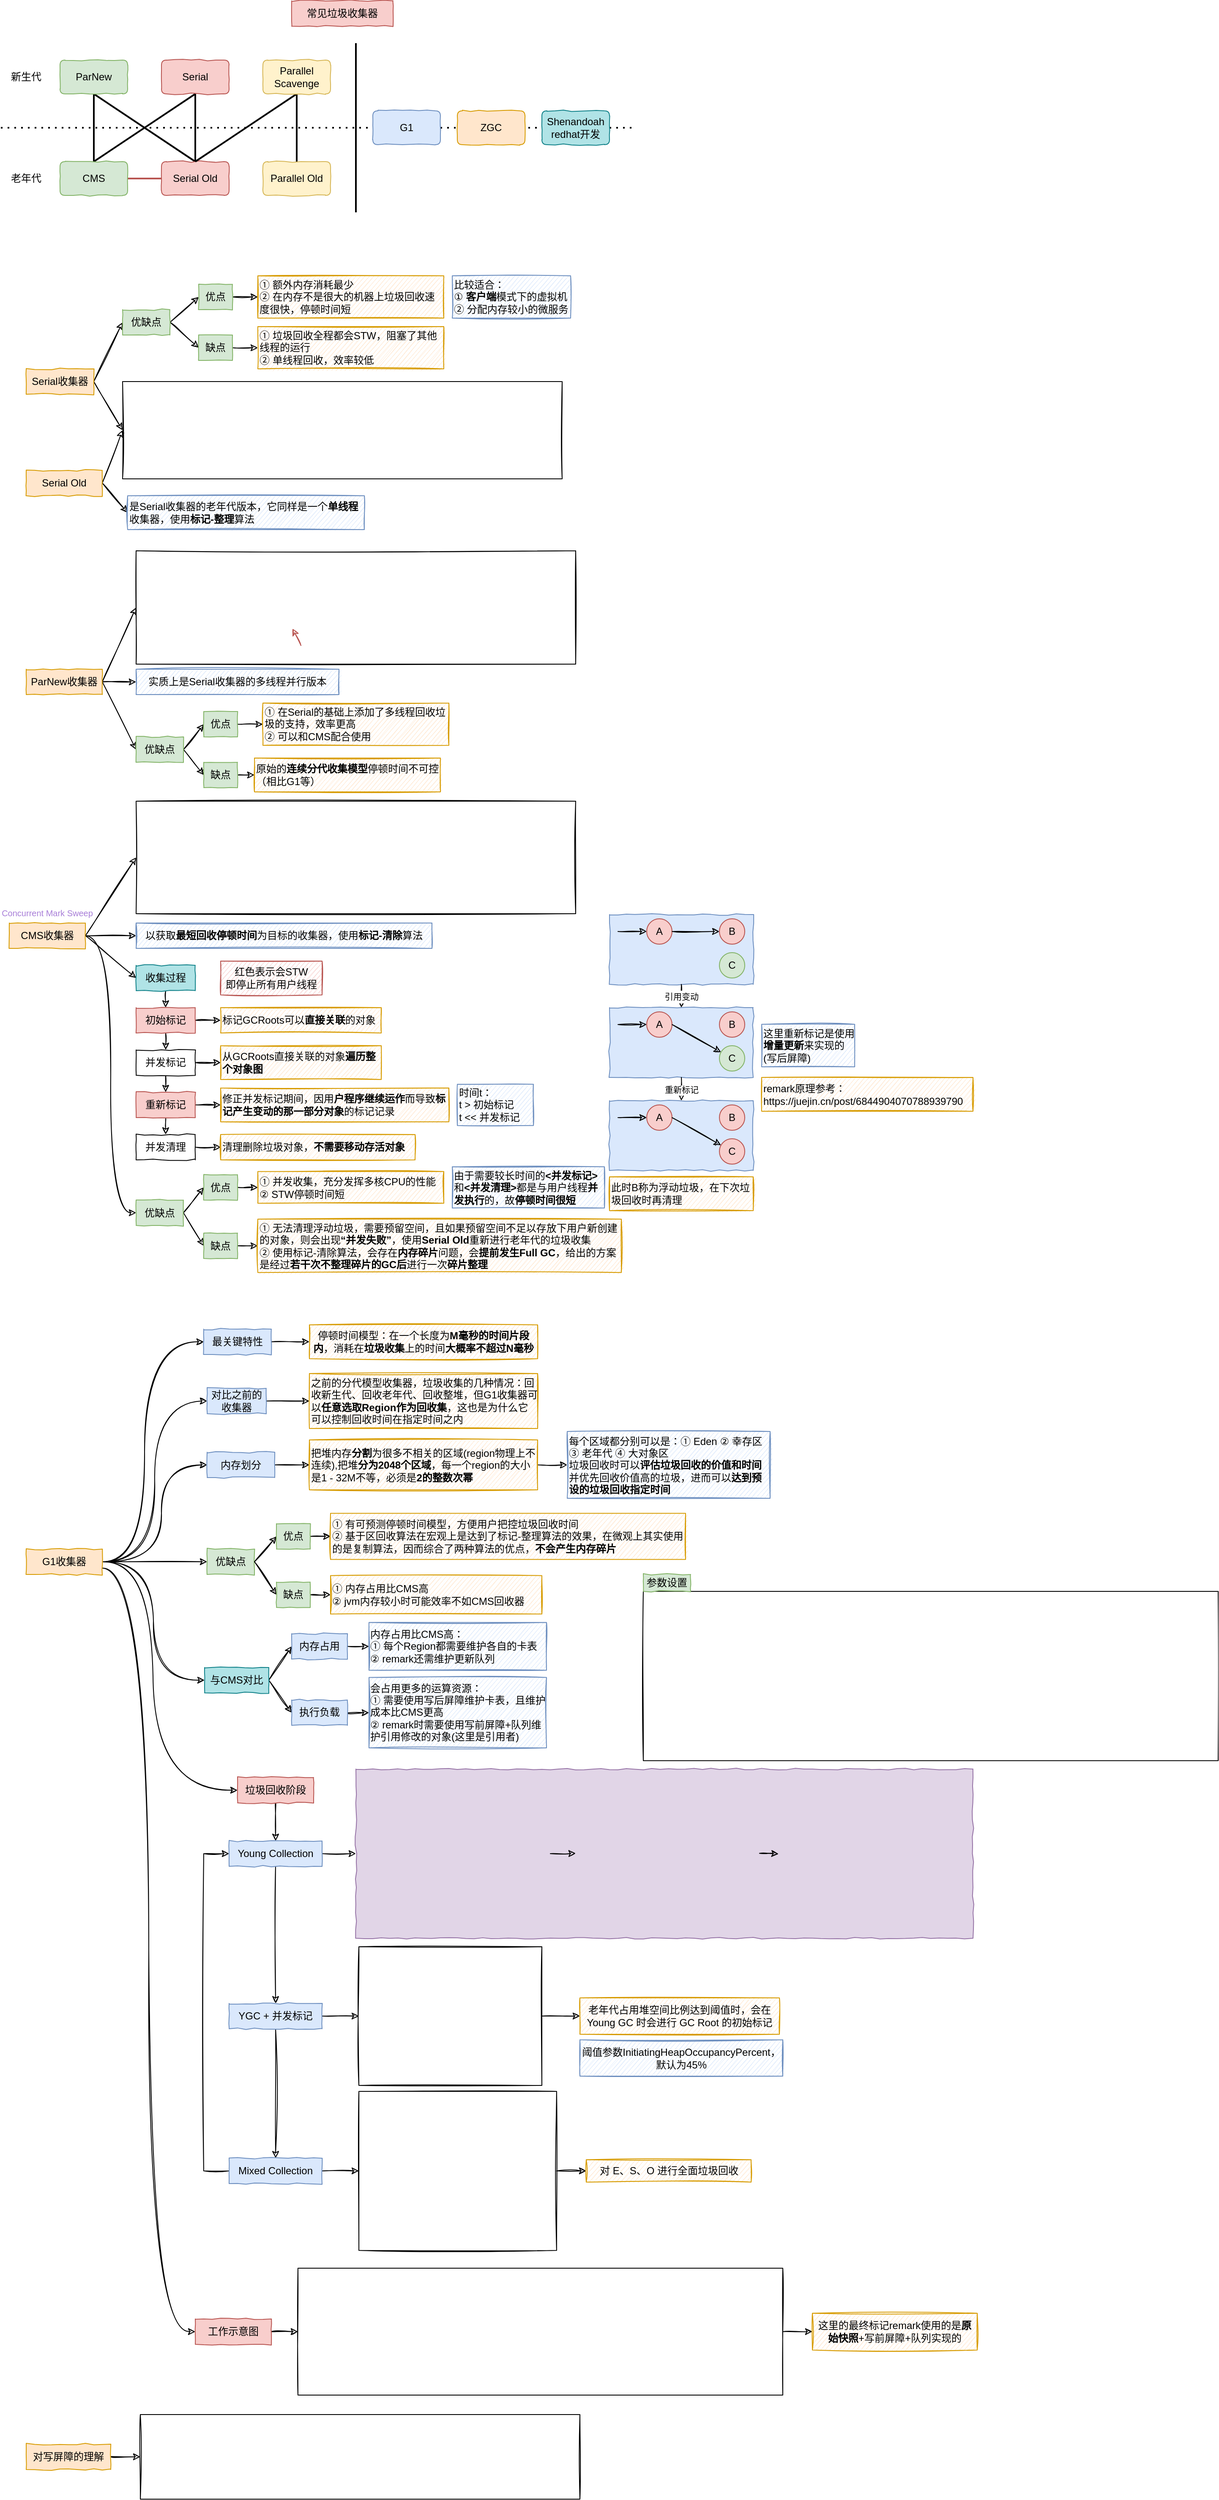 <mxfile>
    <diagram id="McBZzk7heGoyB_7vGU7Y" name="第 1 页">
        <mxGraphModel dx="1366" dy="788" grid="1" gridSize="10" guides="1" tooltips="1" connect="1" arrows="1" fold="1" page="1" pageScale="1" pageWidth="827" pageHeight="1169" math="0" shadow="0">
            <root>
                <mxCell id="0"/>
                <mxCell id="1" parent="0"/>
                <mxCell id="4" style="edgeStyle=none;html=1;exitX=1;exitY=0.5;exitDx=0;exitDy=0;entryX=0;entryY=0.5;entryDx=0;entryDy=0;sketch=1;" parent="1" source="2" target="3" edge="1">
                    <mxGeometry relative="1" as="geometry"/>
                </mxCell>
                <mxCell id="32" style="edgeStyle=none;sketch=1;html=1;exitX=1;exitY=0.5;exitDx=0;exitDy=0;entryX=0;entryY=0.5;entryDx=0;entryDy=0;endArrow=classic;endFill=1;strokeColor=#000000;strokeWidth=1;" parent="1" source="2" target="31" edge="1">
                    <mxGeometry relative="1" as="geometry"/>
                </mxCell>
                <mxCell id="2" value="Serial收集器" style="rounded=0;whiteSpace=wrap;html=1;fillColor=#ffe6cc;strokeColor=#d79b00;comic=1;" parent="1" vertex="1">
                    <mxGeometry x="40" y="455" width="80" height="30" as="geometry"/>
                </mxCell>
                <mxCell id="3" value="" style="shape=image;imageAspect=0;aspect=fixed;verticalLabelPosition=bottom;verticalAlign=top;comic=1;image=https://codereaper-image-bed.oss-cn-shenzhen.aliyuncs.com/img/image-20220828132709616.png;imageBorder=default;sketch=1;" parent="1" vertex="1">
                    <mxGeometry x="154" y="470" width="520" height="115" as="geometry"/>
                </mxCell>
                <mxCell id="6" value="" style="endArrow=none;dashed=1;html=1;dashPattern=1 3;strokeWidth=2;sketch=0;" parent="1" edge="1">
                    <mxGeometry width="50" height="50" relative="1" as="geometry">
                        <mxPoint x="10" y="170" as="sourcePoint"/>
                        <mxPoint x="760" y="170" as="targetPoint"/>
                    </mxGeometry>
                </mxCell>
                <mxCell id="21" style="edgeStyle=none;sketch=0;html=1;exitX=0.5;exitY=1;exitDx=0;exitDy=0;entryX=0.5;entryY=0;entryDx=0;entryDy=0;strokeWidth=2;endArrow=none;endFill=0;fillColor=#d5e8d4;strokeColor=#000000;" parent="1" source="8" target="9" edge="1">
                    <mxGeometry relative="1" as="geometry"/>
                </mxCell>
                <mxCell id="23" style="edgeStyle=none;sketch=0;html=1;exitX=0.5;exitY=1;exitDx=0;exitDy=0;entryX=0.5;entryY=0;entryDx=0;entryDy=0;endArrow=none;endFill=0;strokeWidth=2;" parent="1" source="8" target="10" edge="1">
                    <mxGeometry relative="1" as="geometry"/>
                </mxCell>
                <mxCell id="8" value="ParNew" style="rounded=1;whiteSpace=wrap;html=1;comic=1;sketch=0;fillColor=#d5e8d4;strokeColor=#82b366;" parent="1" vertex="1">
                    <mxGeometry x="80" y="90" width="80" height="40" as="geometry"/>
                </mxCell>
                <mxCell id="22" style="edgeStyle=none;sketch=0;html=1;exitX=0.5;exitY=0;exitDx=0;exitDy=0;entryX=0.5;entryY=1;entryDx=0;entryDy=0;endArrow=none;endFill=0;strokeWidth=2;" parent="1" source="9" target="11" edge="1">
                    <mxGeometry relative="1" as="geometry"/>
                </mxCell>
                <mxCell id="27" style="edgeStyle=none;sketch=0;html=1;exitX=1;exitY=0.5;exitDx=0;exitDy=0;entryX=0;entryY=0.5;entryDx=0;entryDy=0;endArrow=none;endFill=0;strokeWidth=2;fillColor=#f8cecc;strokeColor=#b85450;" parent="1" source="9" target="10" edge="1">
                    <mxGeometry relative="1" as="geometry"/>
                </mxCell>
                <mxCell id="9" value="CMS" style="rounded=1;whiteSpace=wrap;html=1;comic=1;sketch=0;fillColor=#d5e8d4;strokeColor=#82b366;" parent="1" vertex="1">
                    <mxGeometry x="80" y="210" width="80" height="40" as="geometry"/>
                </mxCell>
                <mxCell id="10" value="Serial Old" style="rounded=1;whiteSpace=wrap;html=1;comic=1;sketch=0;fillColor=#f8cecc;strokeColor=#b85450;" parent="1" vertex="1">
                    <mxGeometry x="200" y="210" width="80" height="40" as="geometry"/>
                </mxCell>
                <mxCell id="24" style="edgeStyle=none;sketch=0;html=1;exitX=0.5;exitY=1;exitDx=0;exitDy=0;endArrow=none;endFill=0;strokeWidth=2;entryX=0.5;entryY=0;entryDx=0;entryDy=0;" parent="1" source="11" target="10" edge="1">
                    <mxGeometry relative="1" as="geometry">
                        <mxPoint x="260" y="200" as="targetPoint"/>
                    </mxGeometry>
                </mxCell>
                <mxCell id="11" value="Serial" style="rounded=1;whiteSpace=wrap;html=1;comic=1;sketch=0;fillColor=#f8cecc;strokeColor=#b85450;" parent="1" vertex="1">
                    <mxGeometry x="200" y="90" width="80" height="40" as="geometry"/>
                </mxCell>
                <mxCell id="25" style="edgeStyle=none;sketch=0;html=1;exitX=0.5;exitY=1;exitDx=0;exitDy=0;entryX=0.5;entryY=0;entryDx=0;entryDy=0;endArrow=none;endFill=0;strokeWidth=2;" parent="1" source="12" target="10" edge="1">
                    <mxGeometry relative="1" as="geometry"/>
                </mxCell>
                <mxCell id="26" style="edgeStyle=none;sketch=0;html=1;exitX=0.5;exitY=1;exitDx=0;exitDy=0;entryX=0.5;entryY=0;entryDx=0;entryDy=0;endArrow=none;endFill=0;strokeWidth=2;" parent="1" source="12" target="13" edge="1">
                    <mxGeometry relative="1" as="geometry"/>
                </mxCell>
                <mxCell id="12" value="Parallel Scavenge" style="rounded=1;whiteSpace=wrap;html=1;comic=1;sketch=0;fillColor=#fff2cc;strokeColor=#d6b656;" parent="1" vertex="1">
                    <mxGeometry x="320" y="90" width="80" height="40" as="geometry"/>
                </mxCell>
                <mxCell id="13" value="Parallel Old" style="rounded=1;whiteSpace=wrap;html=1;comic=1;sketch=0;fillColor=#fff2cc;strokeColor=#d6b656;" parent="1" vertex="1">
                    <mxGeometry x="320" y="210" width="80" height="40" as="geometry"/>
                </mxCell>
                <mxCell id="14" value="" style="endArrow=none;html=1;sketch=0;strokeWidth=2;" parent="1" edge="1">
                    <mxGeometry width="50" height="50" relative="1" as="geometry">
                        <mxPoint x="430" y="270" as="sourcePoint"/>
                        <mxPoint x="430" y="70" as="targetPoint"/>
                    </mxGeometry>
                </mxCell>
                <mxCell id="15" value="G1" style="rounded=1;whiteSpace=wrap;html=1;comic=1;sketch=0;fillColor=#dae8fc;strokeColor=#6c8ebf;" parent="1" vertex="1">
                    <mxGeometry x="450" y="150" width="80" height="40" as="geometry"/>
                </mxCell>
                <mxCell id="17" value="ZGC" style="rounded=1;whiteSpace=wrap;html=1;comic=1;sketch=0;fillColor=#ffe6cc;strokeColor=#d79b00;" parent="1" vertex="1">
                    <mxGeometry x="550" y="150" width="80" height="40" as="geometry"/>
                </mxCell>
                <mxCell id="18" value="Shenandoah&lt;br&gt;redhat开发" style="rounded=1;whiteSpace=wrap;html=1;comic=1;sketch=0;fillColor=#b0e3e6;strokeColor=#0e8088;" parent="1" vertex="1">
                    <mxGeometry x="650" y="150" width="80" height="40" as="geometry"/>
                </mxCell>
                <mxCell id="28" value="新生代" style="text;html=1;strokeColor=none;fillColor=none;align=center;verticalAlign=middle;whiteSpace=wrap;rounded=0;comic=1;sketch=0;" parent="1" vertex="1">
                    <mxGeometry x="10" y="95" width="60" height="30" as="geometry"/>
                </mxCell>
                <mxCell id="29" value="老年代" style="text;html=1;strokeColor=none;fillColor=none;align=center;verticalAlign=middle;whiteSpace=wrap;rounded=0;comic=1;sketch=0;" parent="1" vertex="1">
                    <mxGeometry x="10" y="215" width="60" height="30" as="geometry"/>
                </mxCell>
                <mxCell id="30" value="常见垃圾收集器" style="rounded=0;whiteSpace=wrap;html=1;comic=1;sketch=0;strokeColor=#b85450;fillColor=#f8cecc;" parent="1" vertex="1">
                    <mxGeometry x="354" y="20" width="120" height="30" as="geometry"/>
                </mxCell>
                <mxCell id="34" style="edgeStyle=none;sketch=1;html=1;exitX=1;exitY=0.5;exitDx=0;exitDy=0;entryX=0;entryY=0.5;entryDx=0;entryDy=0;endArrow=classic;endFill=1;strokeColor=#000000;strokeWidth=1;" parent="1" source="31" target="33" edge="1">
                    <mxGeometry relative="1" as="geometry"/>
                </mxCell>
                <mxCell id="38" style="edgeStyle=none;sketch=1;html=1;exitX=1;exitY=0.5;exitDx=0;exitDy=0;entryX=0;entryY=0.5;entryDx=0;entryDy=0;endArrow=classic;endFill=1;strokeColor=#000000;strokeWidth=1;" parent="1" source="31" target="37" edge="1">
                    <mxGeometry relative="1" as="geometry"/>
                </mxCell>
                <mxCell id="31" value="优缺点" style="rounded=0;whiteSpace=wrap;html=1;fillColor=#d5e8d4;strokeColor=#82b366;comic=1;" parent="1" vertex="1">
                    <mxGeometry x="154" y="385" width="56" height="30" as="geometry"/>
                </mxCell>
                <mxCell id="36" style="edgeStyle=none;sketch=1;html=1;exitX=1;exitY=0.5;exitDx=0;exitDy=0;entryX=0;entryY=0.5;entryDx=0;entryDy=0;endArrow=classic;endFill=1;strokeColor=#000000;strokeWidth=1;" parent="1" source="33" target="35" edge="1">
                    <mxGeometry relative="1" as="geometry"/>
                </mxCell>
                <mxCell id="33" value="优点" style="rounded=0;whiteSpace=wrap;html=1;fillColor=#d5e8d4;strokeColor=#82b366;comic=1;" parent="1" vertex="1">
                    <mxGeometry x="244" y="355" width="40" height="30" as="geometry"/>
                </mxCell>
                <mxCell id="35" value="① 额外内存消耗最少&lt;br&gt;② 在内存不是很大的机器上垃圾回收速度很快，停顿时间短" style="rounded=0;whiteSpace=wrap;html=1;fillColor=#ffe6cc;strokeColor=#d79b00;comic=1;sketch=1;align=left;" parent="1" vertex="1">
                    <mxGeometry x="314" y="345" width="220" height="50" as="geometry"/>
                </mxCell>
                <mxCell id="41" style="edgeStyle=none;sketch=1;html=1;exitX=1;exitY=0.5;exitDx=0;exitDy=0;entryX=0;entryY=0.5;entryDx=0;entryDy=0;endArrow=classic;endFill=1;strokeColor=#000000;strokeWidth=1;" parent="1" source="37" target="40" edge="1">
                    <mxGeometry relative="1" as="geometry"/>
                </mxCell>
                <mxCell id="37" value="缺点" style="rounded=0;whiteSpace=wrap;html=1;fillColor=#d5e8d4;strokeColor=#82b366;comic=1;" parent="1" vertex="1">
                    <mxGeometry x="244" y="415" width="40" height="30" as="geometry"/>
                </mxCell>
                <mxCell id="39" value="比较适合：&lt;br&gt;① &lt;b&gt;客户端&lt;/b&gt;模式下的虚拟机&lt;br&gt;② 分配内存较小的微服务" style="rounded=0;whiteSpace=wrap;html=1;fillColor=#dae8fc;strokeColor=#6c8ebf;comic=1;sketch=1;align=left;" parent="1" vertex="1">
                    <mxGeometry x="544" y="345" width="140" height="50" as="geometry"/>
                </mxCell>
                <mxCell id="40" value="① 垃圾回收全程都会STW，阻塞了其他线程的运行&lt;br&gt;② 单线程回收，效率较低" style="rounded=0;whiteSpace=wrap;html=1;fillColor=#ffe6cc;strokeColor=#d79b00;comic=1;sketch=1;align=left;" parent="1" vertex="1">
                    <mxGeometry x="314" y="405" width="220" height="50" as="geometry"/>
                </mxCell>
                <mxCell id="44" style="edgeStyle=none;sketch=1;html=1;exitX=1;exitY=0.5;exitDx=0;exitDy=0;entryX=0;entryY=0.5;entryDx=0;entryDy=0;endArrow=classic;endFill=1;strokeColor=#000000;strokeWidth=1;" parent="1" source="42" target="43" edge="1">
                    <mxGeometry relative="1" as="geometry"/>
                </mxCell>
                <mxCell id="47" style="edgeStyle=none;sketch=1;html=1;exitX=1;exitY=0.5;exitDx=0;exitDy=0;entryX=0;entryY=0.5;entryDx=0;entryDy=0;endArrow=classic;endFill=1;strokeColor=#000000;strokeWidth=1;" parent="1" source="42" target="45" edge="1">
                    <mxGeometry relative="1" as="geometry"/>
                </mxCell>
                <mxCell id="49" style="edgeStyle=none;sketch=1;html=1;exitX=1;exitY=0.5;exitDx=0;exitDy=0;entryX=0;entryY=0.5;entryDx=0;entryDy=0;endArrow=classic;endFill=1;strokeColor=#000000;strokeWidth=1;" parent="1" source="42" target="48" edge="1">
                    <mxGeometry relative="1" as="geometry"/>
                </mxCell>
                <mxCell id="42" value="ParNew收集器" style="rounded=0;whiteSpace=wrap;html=1;fillColor=#ffe6cc;strokeColor=#d79b00;comic=1;" parent="1" vertex="1">
                    <mxGeometry x="40" y="810" width="90" height="30" as="geometry"/>
                </mxCell>
                <mxCell id="43" value="实质上是Serial收集器的多线程并行版本" style="rounded=0;whiteSpace=wrap;html=1;fillColor=#dae8fc;strokeColor=#6c8ebf;comic=1;sketch=1;" parent="1" vertex="1">
                    <mxGeometry x="170" y="810" width="240" height="30" as="geometry"/>
                </mxCell>
                <mxCell id="45" value="" style="shape=image;imageAspect=0;aspect=fixed;verticalLabelPosition=bottom;verticalAlign=top;comic=1;sketch=1;strokeColor=#000000;image=https://codereaper-image-bed.oss-cn-shenzhen.aliyuncs.com/img/image-20220828151630628.png;imageBorder=default;" parent="1" vertex="1">
                    <mxGeometry x="170" y="670" width="520" height="134" as="geometry"/>
                </mxCell>
                <mxCell id="52" style="edgeStyle=none;sketch=1;html=1;exitX=1;exitY=0.5;exitDx=0;exitDy=0;entryX=0;entryY=0.5;entryDx=0;entryDy=0;endArrow=classic;endFill=1;strokeColor=#000000;strokeWidth=1;" parent="1" source="48" target="50" edge="1">
                    <mxGeometry relative="1" as="geometry"/>
                </mxCell>
                <mxCell id="53" style="edgeStyle=none;sketch=1;html=1;exitX=1;exitY=0.5;exitDx=0;exitDy=0;entryX=0;entryY=0.5;entryDx=0;entryDy=0;endArrow=classic;endFill=1;strokeColor=#000000;strokeWidth=1;" parent="1" source="48" target="51" edge="1">
                    <mxGeometry relative="1" as="geometry"/>
                </mxCell>
                <mxCell id="48" value="优缺点" style="rounded=0;whiteSpace=wrap;html=1;fillColor=#d5e8d4;strokeColor=#82b366;comic=1;" parent="1" vertex="1">
                    <mxGeometry x="170" y="890" width="56" height="30" as="geometry"/>
                </mxCell>
                <mxCell id="55" style="edgeStyle=none;sketch=1;html=1;exitX=1;exitY=0.5;exitDx=0;exitDy=0;entryX=0;entryY=0.5;entryDx=0;entryDy=0;endArrow=classic;endFill=1;strokeColor=#000000;strokeWidth=1;" parent="1" source="50" target="54" edge="1">
                    <mxGeometry relative="1" as="geometry"/>
                </mxCell>
                <mxCell id="50" value="优点" style="rounded=0;whiteSpace=wrap;html=1;fillColor=#d5e8d4;strokeColor=#82b366;comic=1;" parent="1" vertex="1">
                    <mxGeometry x="250" y="860" width="40" height="30" as="geometry"/>
                </mxCell>
                <mxCell id="57" style="edgeStyle=none;sketch=1;html=1;exitX=1;exitY=0.5;exitDx=0;exitDy=0;entryX=0;entryY=0.5;entryDx=0;entryDy=0;endArrow=classic;endFill=1;strokeColor=#000000;strokeWidth=1;" parent="1" source="51" target="56" edge="1">
                    <mxGeometry relative="1" as="geometry"/>
                </mxCell>
                <mxCell id="51" value="缺点" style="rounded=0;whiteSpace=wrap;html=1;fillColor=#d5e8d4;strokeColor=#82b366;comic=1;" parent="1" vertex="1">
                    <mxGeometry x="250" y="920" width="40" height="30" as="geometry"/>
                </mxCell>
                <mxCell id="54" value="① 在Serial的基础上添加了多线程回收垃圾的支持，效率更高&lt;br&gt;② 可以和CMS配合使用" style="rounded=0;whiteSpace=wrap;html=1;fillColor=#ffe6cc;strokeColor=#d79b00;comic=1;sketch=1;align=left;" parent="1" vertex="1">
                    <mxGeometry x="320" y="850" width="220" height="50" as="geometry"/>
                </mxCell>
                <mxCell id="56" value="原始的&lt;b&gt;连续分代收集模型&lt;/b&gt;停顿时间不可控（相比G1等）" style="rounded=0;whiteSpace=wrap;html=1;fillColor=#ffe6cc;strokeColor=#d79b00;comic=1;sketch=1;align=left;" parent="1" vertex="1">
                    <mxGeometry x="310" y="915" width="220" height="40" as="geometry"/>
                </mxCell>
                <mxCell id="59" value="" style="endArrow=classic;html=1;sketch=1;strokeColor=#b85450;strokeWidth=1;fillColor=#f8cecc;" parent="1" edge="1">
                    <mxGeometry width="50" height="50" relative="1" as="geometry">
                        <mxPoint x="365" y="782" as="sourcePoint"/>
                        <mxPoint x="355" y="762" as="targetPoint"/>
                    </mxGeometry>
                </mxCell>
                <mxCell id="63" style="edgeStyle=none;sketch=1;html=1;exitX=1;exitY=0.5;exitDx=0;exitDy=0;entryX=0;entryY=0.5;entryDx=0;entryDy=0;endArrow=classic;endFill=1;strokeColor=#000000;strokeWidth=1;" parent="1" source="61" target="62" edge="1">
                    <mxGeometry relative="1" as="geometry"/>
                </mxCell>
                <mxCell id="64" style="edgeStyle=none;sketch=1;html=1;exitX=1;exitY=0.5;exitDx=0;exitDy=0;entryX=0;entryY=0.5;entryDx=0;entryDy=0;endArrow=classic;endFill=1;strokeColor=#000000;strokeWidth=1;" parent="1" source="61" target="3" edge="1">
                    <mxGeometry relative="1" as="geometry"/>
                </mxCell>
                <mxCell id="61" value="Serial Old" style="rounded=0;whiteSpace=wrap;html=1;fillColor=#ffe6cc;strokeColor=#d79b00;comic=1;" parent="1" vertex="1">
                    <mxGeometry x="40" y="575" width="90" height="30" as="geometry"/>
                </mxCell>
                <mxCell id="62" value="是Serial收集器的老年代版本，它同样是一个&lt;b&gt;单线程&lt;/b&gt;收集器，使用&lt;b&gt;标记-整理&lt;/b&gt;算法" style="rounded=0;whiteSpace=wrap;html=1;fillColor=#dae8fc;strokeColor=#6c8ebf;comic=1;align=left;sketch=1;" parent="1" vertex="1">
                    <mxGeometry x="160" y="605" width="280" height="40" as="geometry"/>
                </mxCell>
                <mxCell id="70" style="edgeStyle=none;sketch=1;html=1;exitX=1;exitY=0.5;exitDx=0;exitDy=0;entryX=0;entryY=0.5;entryDx=0;entryDy=0;fontSize=10;endArrow=classic;endFill=1;strokeColor=#000000;strokeWidth=1;" parent="1" source="65" target="69" edge="1">
                    <mxGeometry relative="1" as="geometry"/>
                </mxCell>
                <mxCell id="71" style="edgeStyle=none;sketch=1;html=1;exitX=1;exitY=0.5;exitDx=0;exitDy=0;entryX=0;entryY=0.5;entryDx=0;entryDy=0;fontSize=10;endArrow=classic;endFill=1;strokeColor=#000000;strokeWidth=1;" parent="1" source="65" target="68" edge="1">
                    <mxGeometry relative="1" as="geometry"/>
                </mxCell>
                <mxCell id="73" style="edgeStyle=none;sketch=1;html=1;exitX=1;exitY=0.5;exitDx=0;exitDy=0;entryX=0;entryY=0.5;entryDx=0;entryDy=0;fontSize=10;endArrow=classic;endFill=1;strokeColor=#000000;strokeWidth=1;" parent="1" source="65" target="72" edge="1">
                    <mxGeometry relative="1" as="geometry"/>
                </mxCell>
                <mxCell id="130" style="edgeStyle=orthogonalEdgeStyle;sketch=1;html=1;exitX=1;exitY=0.5;exitDx=0;exitDy=0;entryX=0;entryY=0.5;entryDx=0;entryDy=0;fontSize=10;endArrow=classic;endFill=1;strokeColor=#000000;strokeWidth=1;curved=1;" parent="1" source="65" target="123" edge="1">
                    <mxGeometry relative="1" as="geometry"/>
                </mxCell>
                <mxCell id="65" value="CMS收集器" style="rounded=0;whiteSpace=wrap;html=1;fillColor=#ffe6cc;strokeColor=#d79b00;comic=1;" parent="1" vertex="1">
                    <mxGeometry x="20" y="1110" width="90" height="30" as="geometry"/>
                </mxCell>
                <mxCell id="67" value="&lt;font style=&quot;font-size: 10px&quot;&gt;Concurrent Mark Sweep&lt;/font&gt;" style="rounded=0;whiteSpace=wrap;html=1;fillColor=none;strokeColor=none;fontColor=#A87ED8;" parent="1" vertex="1">
                    <mxGeometry x="10" y="1085" width="110" height="25" as="geometry"/>
                </mxCell>
                <mxCell id="68" value="以获取&lt;b&gt;最短回收停顿时间&lt;/b&gt;为目标的收集器，使用&lt;b&gt;标记-清除&lt;/b&gt;算法" style="rounded=0;whiteSpace=wrap;html=1;fillColor=#dae8fc;strokeColor=#6c8ebf;comic=1;sketch=1;" parent="1" vertex="1">
                    <mxGeometry x="170" y="1110" width="350" height="30" as="geometry"/>
                </mxCell>
                <mxCell id="69" value="" style="shape=image;imageAspect=0;aspect=fixed;verticalLabelPosition=bottom;verticalAlign=top;comic=1;sketch=1;fontSize=10;strokeColor=#000000;image=https://codereaper-image-bed.oss-cn-shenzhen.aliyuncs.com/img/image-20220828153350267.png;imageBorder=default;" parent="1" vertex="1">
                    <mxGeometry x="170" y="966" width="520" height="133" as="geometry"/>
                </mxCell>
                <mxCell id="75" style="edgeStyle=none;sketch=1;html=1;exitX=0.5;exitY=1;exitDx=0;exitDy=0;entryX=0.5;entryY=0;entryDx=0;entryDy=0;fontSize=10;endArrow=classic;endFill=1;strokeColor=#000000;strokeWidth=1;" parent="1" source="72" target="74" edge="1">
                    <mxGeometry relative="1" as="geometry"/>
                </mxCell>
                <mxCell id="72" value="收集过程" style="rounded=0;whiteSpace=wrap;html=1;fillColor=#b0e3e6;strokeColor=#0e8088;comic=1;" parent="1" vertex="1">
                    <mxGeometry x="170" y="1160" width="70" height="30" as="geometry"/>
                </mxCell>
                <mxCell id="77" style="edgeStyle=none;sketch=1;html=1;exitX=0.5;exitY=1;exitDx=0;exitDy=0;fontSize=10;endArrow=classic;endFill=1;strokeColor=#000000;strokeWidth=1;entryX=0.5;entryY=0;entryDx=0;entryDy=0;" parent="1" source="74" target="83" edge="1">
                    <mxGeometry relative="1" as="geometry">
                        <mxPoint x="230" y="1250" as="targetPoint"/>
                    </mxGeometry>
                </mxCell>
                <mxCell id="87" style="edgeStyle=none;sketch=1;html=1;exitX=1;exitY=0.5;exitDx=0;exitDy=0;entryX=0;entryY=0.5;entryDx=0;entryDy=0;fontSize=10;endArrow=classic;endFill=1;strokeColor=#000000;strokeWidth=1;" parent="1" source="74" target="86" edge="1">
                    <mxGeometry relative="1" as="geometry"/>
                </mxCell>
                <mxCell id="74" value="初始标记" style="rounded=0;whiteSpace=wrap;html=1;comic=1;fillColor=#f8cecc;strokeColor=#b85450;" parent="1" vertex="1">
                    <mxGeometry x="170" y="1210" width="70" height="30" as="geometry"/>
                </mxCell>
                <mxCell id="80" style="edgeStyle=none;sketch=1;html=1;exitX=0.5;exitY=1;exitDx=0;exitDy=0;entryX=0.5;entryY=0;entryDx=0;entryDy=0;fontSize=10;endArrow=classic;endFill=1;strokeColor=#000000;strokeWidth=1;" parent="1" source="81" target="82" edge="1">
                    <mxGeometry relative="1" as="geometry"/>
                </mxCell>
                <mxCell id="91" style="edgeStyle=none;sketch=1;html=1;exitX=1;exitY=0.5;exitDx=0;exitDy=0;entryX=0;entryY=0.5;entryDx=0;entryDy=0;fontSize=10;endArrow=classic;endFill=1;strokeColor=#000000;strokeWidth=1;" parent="1" source="81" target="90" edge="1">
                    <mxGeometry relative="1" as="geometry"/>
                </mxCell>
                <mxCell id="81" value="重新标记" style="rounded=0;whiteSpace=wrap;html=1;comic=1;fillColor=#f8cecc;strokeColor=#b85450;" parent="1" vertex="1">
                    <mxGeometry x="170" y="1310" width="70" height="30" as="geometry"/>
                </mxCell>
                <mxCell id="118" style="edgeStyle=none;sketch=1;html=1;exitX=1;exitY=0.5;exitDx=0;exitDy=0;entryX=0;entryY=0.5;entryDx=0;entryDy=0;fontSize=10;endArrow=classic;endFill=1;strokeColor=#000000;strokeWidth=1;" parent="1" source="82" target="117" edge="1">
                    <mxGeometry relative="1" as="geometry"/>
                </mxCell>
                <mxCell id="82" value="并发清理" style="rounded=0;whiteSpace=wrap;html=1;comic=1;" parent="1" vertex="1">
                    <mxGeometry x="170" y="1360" width="70" height="30" as="geometry"/>
                </mxCell>
                <mxCell id="84" style="edgeStyle=none;sketch=1;html=1;exitX=0.5;exitY=1;exitDx=0;exitDy=0;entryX=0.5;entryY=0;entryDx=0;entryDy=0;fontSize=10;endArrow=classic;endFill=1;strokeColor=#000000;strokeWidth=1;" parent="1" source="83" target="81" edge="1">
                    <mxGeometry relative="1" as="geometry"/>
                </mxCell>
                <mxCell id="89" style="edgeStyle=none;sketch=1;html=1;exitX=1;exitY=0.5;exitDx=0;exitDy=0;entryX=0;entryY=0.5;entryDx=0;entryDy=0;fontSize=10;endArrow=classic;endFill=1;strokeColor=#000000;strokeWidth=1;" parent="1" source="83" target="88" edge="1">
                    <mxGeometry relative="1" as="geometry"/>
                </mxCell>
                <mxCell id="83" value="并发标记" style="rounded=0;whiteSpace=wrap;html=1;comic=1;" parent="1" vertex="1">
                    <mxGeometry x="170" y="1260" width="70" height="30" as="geometry"/>
                </mxCell>
                <mxCell id="85" value="红色表示会STW&lt;br&gt;即停止所有用户线程" style="rounded=0;whiteSpace=wrap;html=1;comic=1;fillColor=#f8cecc;strokeColor=#b85450;sketch=1;" parent="1" vertex="1">
                    <mxGeometry x="270" y="1155" width="120" height="40" as="geometry"/>
                </mxCell>
                <mxCell id="86" value="标记GCRoots可以&lt;b&gt;直接关联&lt;/b&gt;的对象" style="rounded=0;whiteSpace=wrap;html=1;fillColor=#ffe6cc;strokeColor=#d79b00;comic=1;sketch=1;align=left;" parent="1" vertex="1">
                    <mxGeometry x="270" y="1210" width="190" height="30" as="geometry"/>
                </mxCell>
                <mxCell id="88" value="从GCRoots直接关联的对象&lt;b&gt;遍历整个对象图&lt;/b&gt;" style="rounded=0;whiteSpace=wrap;html=1;fillColor=#ffe6cc;strokeColor=#d79b00;comic=1;sketch=1;align=left;" parent="1" vertex="1">
                    <mxGeometry x="270" y="1255" width="190" height="40" as="geometry"/>
                </mxCell>
                <mxCell id="90" value="修正并发标记期间，因用&lt;b&gt;户程序继续运作&lt;/b&gt;而导致&lt;b&gt;标记产生变动的那一部分对象&lt;/b&gt;的标记记录" style="rounded=0;whiteSpace=wrap;html=1;fillColor=#ffe6cc;strokeColor=#d79b00;comic=1;sketch=1;align=left;" parent="1" vertex="1">
                    <mxGeometry x="270" y="1305" width="270" height="40" as="geometry"/>
                </mxCell>
                <mxCell id="99" value="" style="group" parent="1" vertex="1" connectable="0">
                    <mxGeometry x="730" y="1100" width="170" height="82.5" as="geometry"/>
                </mxCell>
                <mxCell id="92" value="" style="rounded=0;whiteSpace=wrap;html=1;comic=1;fillColor=#dae8fc;strokeColor=#6c8ebf;" parent="99" vertex="1">
                    <mxGeometry width="170" height="82.5" as="geometry"/>
                </mxCell>
                <mxCell id="93" value="&lt;font style=&quot;font-size: 12px&quot;&gt;A&lt;/font&gt;" style="ellipse;whiteSpace=wrap;html=1;aspect=fixed;comic=1;sketch=0;fontSize=10;strokeColor=#b85450;fillColor=#f8cecc;" parent="99" vertex="1">
                    <mxGeometry x="44" y="5" width="30" height="30" as="geometry"/>
                </mxCell>
                <mxCell id="95" style="edgeStyle=none;sketch=1;html=1;fontSize=12;endArrow=classic;endFill=1;strokeColor=#000000;strokeWidth=1;entryX=0;entryY=0.5;entryDx=0;entryDy=0;" parent="99" target="93" edge="1">
                    <mxGeometry relative="1" as="geometry">
                        <mxPoint x="40" y="20" as="targetPoint"/>
                        <mxPoint x="10" y="20" as="sourcePoint"/>
                    </mxGeometry>
                </mxCell>
                <mxCell id="96" value="&lt;font style=&quot;font-size: 12px&quot;&gt;B&lt;br&gt;&lt;/font&gt;" style="ellipse;whiteSpace=wrap;html=1;aspect=fixed;comic=1;sketch=0;fontSize=10;strokeColor=#b85450;fillColor=#f8cecc;" parent="99" vertex="1">
                    <mxGeometry x="130" y="5" width="30" height="30" as="geometry"/>
                </mxCell>
                <mxCell id="98" style="edgeStyle=none;sketch=1;html=1;exitX=1;exitY=0.5;exitDx=0;exitDy=0;entryX=0;entryY=0.5;entryDx=0;entryDy=0;fontSize=12;endArrow=classic;endFill=1;strokeColor=#000000;strokeWidth=1;" parent="99" source="93" target="96" edge="1">
                    <mxGeometry relative="1" as="geometry"/>
                </mxCell>
                <mxCell id="97" value="&lt;font style=&quot;font-size: 12px&quot;&gt;C&lt;br&gt;&lt;/font&gt;" style="ellipse;whiteSpace=wrap;html=1;aspect=fixed;comic=1;sketch=0;fontSize=10;strokeColor=#82b366;fillColor=#d5e8d4;" parent="99" vertex="1">
                    <mxGeometry x="130" y="45" width="30" height="30" as="geometry"/>
                </mxCell>
                <mxCell id="100" value="" style="group" parent="1" vertex="1" connectable="0">
                    <mxGeometry x="730" y="1210" width="170" height="82.5" as="geometry"/>
                </mxCell>
                <mxCell id="101" value="" style="rounded=0;whiteSpace=wrap;html=1;comic=1;fillColor=#dae8fc;strokeColor=#6c8ebf;" parent="100" vertex="1">
                    <mxGeometry width="170" height="82.5" as="geometry"/>
                </mxCell>
                <mxCell id="102" value="&lt;font style=&quot;font-size: 12px&quot;&gt;A&lt;/font&gt;" style="ellipse;whiteSpace=wrap;html=1;aspect=fixed;comic=1;sketch=0;fontSize=10;strokeColor=#b85450;fillColor=#f8cecc;" parent="100" vertex="1">
                    <mxGeometry x="44" y="5" width="30" height="30" as="geometry"/>
                </mxCell>
                <mxCell id="103" style="edgeStyle=none;sketch=1;html=1;fontSize=12;endArrow=classic;endFill=1;strokeColor=#000000;strokeWidth=1;entryX=0;entryY=0.5;entryDx=0;entryDy=0;" parent="100" target="102" edge="1">
                    <mxGeometry relative="1" as="geometry">
                        <mxPoint x="40" y="20" as="targetPoint"/>
                        <mxPoint x="10" y="20" as="sourcePoint"/>
                    </mxGeometry>
                </mxCell>
                <mxCell id="104" value="&lt;font style=&quot;font-size: 12px&quot;&gt;B&lt;br&gt;&lt;/font&gt;" style="ellipse;whiteSpace=wrap;html=1;aspect=fixed;comic=1;sketch=0;fontSize=10;strokeColor=#b85450;fillColor=#f8cecc;" parent="100" vertex="1">
                    <mxGeometry x="130" y="5" width="30" height="30" as="geometry"/>
                </mxCell>
                <mxCell id="105" style="edgeStyle=none;sketch=1;html=1;exitX=1;exitY=0.5;exitDx=0;exitDy=0;fontSize=12;endArrow=classic;endFill=1;strokeColor=#000000;strokeWidth=1;" parent="100" source="102" target="106" edge="1">
                    <mxGeometry relative="1" as="geometry"/>
                </mxCell>
                <mxCell id="106" value="&lt;font style=&quot;font-size: 12px&quot;&gt;C&lt;br&gt;&lt;/font&gt;" style="ellipse;whiteSpace=wrap;html=1;aspect=fixed;comic=1;sketch=0;fontSize=10;strokeColor=#82b366;fillColor=#d5e8d4;" parent="100" vertex="1">
                    <mxGeometry x="130" y="45" width="30" height="30" as="geometry"/>
                </mxCell>
                <mxCell id="107" value="&lt;font style=&quot;font-size: 10px&quot;&gt;引用变动&lt;/font&gt;" style="edgeStyle=none;sketch=1;html=1;exitX=0.5;exitY=1;exitDx=0;exitDy=0;entryX=0.5;entryY=0;entryDx=0;entryDy=0;fontSize=12;endArrow=classic;endFill=1;strokeColor=#000000;strokeWidth=1;" parent="1" source="92" target="101" edge="1">
                    <mxGeometry relative="1" as="geometry"/>
                </mxCell>
                <mxCell id="108" value="" style="group" parent="1" vertex="1" connectable="0">
                    <mxGeometry x="730" y="1320" width="170" height="82.5" as="geometry"/>
                </mxCell>
                <mxCell id="109" value="" style="rounded=0;whiteSpace=wrap;html=1;comic=1;fillColor=#dae8fc;strokeColor=#6c8ebf;" parent="108" vertex="1">
                    <mxGeometry width="170" height="82.5" as="geometry"/>
                </mxCell>
                <mxCell id="110" value="&lt;font style=&quot;font-size: 12px&quot;&gt;A&lt;/font&gt;" style="ellipse;whiteSpace=wrap;html=1;aspect=fixed;comic=1;sketch=0;fontSize=10;strokeColor=#b85450;fillColor=#f8cecc;" parent="108" vertex="1">
                    <mxGeometry x="44" y="5" width="30" height="30" as="geometry"/>
                </mxCell>
                <mxCell id="111" style="edgeStyle=none;sketch=1;html=1;fontSize=12;endArrow=classic;endFill=1;strokeColor=#000000;strokeWidth=1;entryX=0;entryY=0.5;entryDx=0;entryDy=0;" parent="108" target="110" edge="1">
                    <mxGeometry relative="1" as="geometry">
                        <mxPoint x="40" y="20" as="targetPoint"/>
                        <mxPoint x="10" y="20" as="sourcePoint"/>
                    </mxGeometry>
                </mxCell>
                <mxCell id="112" value="&lt;font style=&quot;font-size: 12px&quot;&gt;B&lt;br&gt;&lt;/font&gt;" style="ellipse;whiteSpace=wrap;html=1;aspect=fixed;comic=1;sketch=0;fontSize=10;strokeColor=#b85450;fillColor=#f8cecc;" parent="108" vertex="1">
                    <mxGeometry x="130" y="5" width="30" height="30" as="geometry"/>
                </mxCell>
                <mxCell id="113" style="edgeStyle=none;sketch=1;html=1;exitX=1;exitY=0.5;exitDx=0;exitDy=0;fontSize=12;endArrow=classic;endFill=1;strokeColor=#000000;strokeWidth=1;" parent="108" source="110" target="114" edge="1">
                    <mxGeometry relative="1" as="geometry"/>
                </mxCell>
                <mxCell id="114" value="&lt;font style=&quot;font-size: 12px&quot;&gt;C&lt;br&gt;&lt;/font&gt;" style="ellipse;whiteSpace=wrap;html=1;aspect=fixed;comic=1;sketch=0;fontSize=10;strokeColor=#b85450;fillColor=#f8cecc;" parent="108" vertex="1">
                    <mxGeometry x="130" y="45" width="30" height="30" as="geometry"/>
                </mxCell>
                <mxCell id="115" value="重新标记" style="edgeStyle=none;sketch=1;html=1;exitX=0.5;exitY=1;exitDx=0;exitDy=0;entryX=0.5;entryY=0;entryDx=0;entryDy=0;fontSize=10;endArrow=classic;endFill=1;strokeColor=#000000;strokeWidth=1;" parent="1" source="101" target="109" edge="1">
                    <mxGeometry relative="1" as="geometry"/>
                </mxCell>
                <mxCell id="116" value="时间t：&lt;br&gt;t &amp;gt; 初始标记&lt;br&gt;t &amp;lt;&amp;lt; 并发标记" style="rounded=0;whiteSpace=wrap;html=1;fillColor=#dae8fc;strokeColor=#6c8ebf;comic=1;sketch=1;align=left;" parent="1" vertex="1">
                    <mxGeometry x="550" y="1300.63" width="90" height="48.75" as="geometry"/>
                </mxCell>
                <mxCell id="117" value="清理删除垃圾对象，&lt;b&gt;不需要移动存活对象&lt;/b&gt;" style="rounded=0;whiteSpace=wrap;html=1;fillColor=#ffe6cc;strokeColor=#d79b00;comic=1;sketch=1;align=left;" parent="1" vertex="1">
                    <mxGeometry x="270" y="1360" width="230" height="30" as="geometry"/>
                </mxCell>
                <mxCell id="119" value="此时B称为浮动垃圾，在下次垃圾回收时再清理" style="rounded=0;whiteSpace=wrap;html=1;fillColor=#ffe6cc;strokeColor=#d79b00;comic=1;sketch=1;align=left;" parent="1" vertex="1">
                    <mxGeometry x="730" y="1410" width="170" height="40" as="geometry"/>
                </mxCell>
                <mxCell id="121" style="edgeStyle=none;sketch=1;html=1;exitX=1;exitY=0.5;exitDx=0;exitDy=0;entryX=0;entryY=0.5;entryDx=0;entryDy=0;endArrow=classic;endFill=1;strokeColor=#000000;strokeWidth=1;" parent="1" source="123" target="125" edge="1">
                    <mxGeometry relative="1" as="geometry"/>
                </mxCell>
                <mxCell id="122" style="edgeStyle=none;sketch=1;html=1;exitX=1;exitY=0.5;exitDx=0;exitDy=0;entryX=0;entryY=0.5;entryDx=0;entryDy=0;endArrow=classic;endFill=1;strokeColor=#000000;strokeWidth=1;" parent="1" source="123" target="127" edge="1">
                    <mxGeometry relative="1" as="geometry"/>
                </mxCell>
                <mxCell id="123" value="优缺点" style="rounded=0;whiteSpace=wrap;html=1;fillColor=#d5e8d4;strokeColor=#82b366;comic=1;" parent="1" vertex="1">
                    <mxGeometry x="170" y="1437.5" width="56" height="30" as="geometry"/>
                </mxCell>
                <mxCell id="124" style="edgeStyle=none;sketch=1;html=1;exitX=1;exitY=0.5;exitDx=0;exitDy=0;entryX=0;entryY=0.5;entryDx=0;entryDy=0;endArrow=classic;endFill=1;strokeColor=#000000;strokeWidth=1;" parent="1" source="125" target="128" edge="1">
                    <mxGeometry relative="1" as="geometry"/>
                </mxCell>
                <mxCell id="125" value="优点" style="rounded=0;whiteSpace=wrap;html=1;fillColor=#d5e8d4;strokeColor=#82b366;comic=1;" parent="1" vertex="1">
                    <mxGeometry x="250" y="1407.5" width="40" height="30" as="geometry"/>
                </mxCell>
                <mxCell id="126" style="edgeStyle=none;sketch=1;html=1;exitX=1;exitY=0.5;exitDx=0;exitDy=0;entryX=0;entryY=0.5;entryDx=0;entryDy=0;endArrow=classic;endFill=1;strokeColor=#000000;strokeWidth=1;" parent="1" source="127" target="129" edge="1">
                    <mxGeometry relative="1" as="geometry"/>
                </mxCell>
                <mxCell id="127" value="缺点" style="rounded=0;whiteSpace=wrap;html=1;fillColor=#d5e8d4;strokeColor=#82b366;comic=1;" parent="1" vertex="1">
                    <mxGeometry x="250" y="1476.56" width="40" height="30" as="geometry"/>
                </mxCell>
                <mxCell id="128" value="① 并发收集，充分发挥多核CPU的性能&lt;br&gt;② STW停顿时间短" style="rounded=0;whiteSpace=wrap;html=1;fillColor=#ffe6cc;strokeColor=#d79b00;comic=1;sketch=1;align=left;" parent="1" vertex="1">
                    <mxGeometry x="314" y="1403.76" width="220" height="37.5" as="geometry"/>
                </mxCell>
                <mxCell id="129" value="① 无法清理浮动垃圾，需要预留空间，且如果预留空间不足以存放下用户新创建的对象，则会出现&lt;b&gt;“并发失败”&lt;/b&gt;，使用&lt;b&gt;Serial Old&lt;/b&gt;重新进行老年代的垃圾收集&lt;br&gt;② 使用标记-清除算法，会存在&lt;b&gt;内存碎片&lt;/b&gt;问题，会&lt;b&gt;提前发生Full GC&lt;/b&gt;，给出的方案是经过&lt;b&gt;若干次不整理碎片的GC后&lt;/b&gt;进行一次&lt;b&gt;碎片整理&lt;/b&gt;" style="rounded=0;whiteSpace=wrap;html=1;fillColor=#ffe6cc;strokeColor=#d79b00;comic=1;sketch=1;align=left;" parent="1" vertex="1">
                    <mxGeometry x="314" y="1460.0" width="430" height="63.13" as="geometry"/>
                </mxCell>
                <mxCell id="131" value="由于需要较长时间的&lt;b&gt;&amp;lt;并发标记&amp;gt;&lt;/b&gt;和&lt;b&gt;&amp;lt;并发清理&amp;gt;&lt;/b&gt;都是与用户线程&lt;b&gt;并发执行&lt;/b&gt;的，故&lt;b&gt;停顿时间很短&lt;/b&gt;" style="rounded=0;whiteSpace=wrap;html=1;fillColor=#dae8fc;strokeColor=#6c8ebf;comic=1;sketch=1;align=left;" parent="1" vertex="1">
                    <mxGeometry x="544" y="1398.14" width="180" height="48.75" as="geometry"/>
                </mxCell>
                <mxCell id="138" style="edgeStyle=orthogonalEdgeStyle;sketch=1;html=1;exitX=1;exitY=0.5;exitDx=0;exitDy=0;entryX=0;entryY=0.5;entryDx=0;entryDy=0;curved=1;" edge="1" parent="1" source="132" target="134">
                    <mxGeometry relative="1" as="geometry">
                        <Array as="points">
                            <mxPoint x="180" y="1865"/>
                            <mxPoint x="180" y="1605"/>
                        </Array>
                    </mxGeometry>
                </mxCell>
                <mxCell id="140" style="edgeStyle=orthogonalEdgeStyle;sketch=1;html=1;exitX=1;exitY=0.5;exitDx=0;exitDy=0;entryX=0;entryY=0.5;entryDx=0;entryDy=0;curved=1;" edge="1" parent="1" source="132" target="139">
                    <mxGeometry relative="1" as="geometry"/>
                </mxCell>
                <mxCell id="145" style="edgeStyle=orthogonalEdgeStyle;sketch=1;html=1;exitX=1;exitY=0.5;exitDx=0;exitDy=0;entryX=0;entryY=0.5;entryDx=0;entryDy=0;curved=1;" edge="1" parent="1" source="132" target="143">
                    <mxGeometry relative="1" as="geometry">
                        <Array as="points">
                            <mxPoint x="200" y="1865"/>
                            <mxPoint x="200" y="1751"/>
                        </Array>
                    </mxGeometry>
                </mxCell>
                <mxCell id="151" style="edgeStyle=none;sketch=1;html=1;exitX=1;exitY=0.5;exitDx=0;exitDy=0;entryX=0;entryY=0.5;entryDx=0;entryDy=0;" edge="1" parent="1" source="132" target="150">
                    <mxGeometry relative="1" as="geometry"/>
                </mxCell>
                <mxCell id="164" style="edgeStyle=orthogonalEdgeStyle;curved=1;sketch=1;html=1;exitX=1;exitY=0.5;exitDx=0;exitDy=0;entryX=0;entryY=0.5;entryDx=0;entryDy=0;" edge="1" parent="1" source="132" target="163">
                    <mxGeometry relative="1" as="geometry">
                        <Array as="points">
                            <mxPoint x="190" y="1865"/>
                            <mxPoint x="190" y="2135"/>
                        </Array>
                    </mxGeometry>
                </mxCell>
                <mxCell id="195" style="edgeStyle=orthogonalEdgeStyle;sketch=1;html=1;exitX=1;exitY=0.75;exitDx=0;exitDy=0;entryX=0;entryY=0.5;entryDx=0;entryDy=0;curved=1;" edge="1" parent="1" source="132" target="194">
                    <mxGeometry relative="1" as="geometry">
                        <mxPoint x="180" y="2358" as="targetPoint"/>
                    </mxGeometry>
                </mxCell>
                <mxCell id="210" style="edgeStyle=orthogonalEdgeStyle;sketch=1;html=1;exitX=1;exitY=0.5;exitDx=0;exitDy=0;entryX=0;entryY=0.5;entryDx=0;entryDy=0;curved=1;" edge="1" parent="1" source="132" target="203">
                    <mxGeometry relative="1" as="geometry"/>
                </mxCell>
                <mxCell id="132" value="G1收集器" style="rounded=0;whiteSpace=wrap;html=1;fillColor=#ffe6cc;strokeColor=#d79b00;comic=1;" parent="1" vertex="1">
                    <mxGeometry x="40" y="1850" width="90" height="30" as="geometry"/>
                </mxCell>
                <mxCell id="137" style="edgeStyle=none;html=1;exitX=1;exitY=0.5;exitDx=0;exitDy=0;entryX=0;entryY=0.5;entryDx=0;entryDy=0;sketch=1;" edge="1" parent="1" source="134" target="135">
                    <mxGeometry relative="1" as="geometry"/>
                </mxCell>
                <mxCell id="134" value="最关键特性" style="rounded=0;whiteSpace=wrap;html=1;fillColor=#dae8fc;strokeColor=#6c8ebf;comic=1;" vertex="1" parent="1">
                    <mxGeometry x="250" y="1590" width="80" height="30" as="geometry"/>
                </mxCell>
                <mxCell id="135" value="停顿时间模型：在一个长度为&lt;b&gt;M毫秒的时间片段内&lt;/b&gt;，消耗在&lt;b&gt;垃圾收集&lt;/b&gt;上的时间&lt;b&gt;大概率不超过N毫秒&lt;/b&gt;" style="rounded=0;whiteSpace=wrap;html=1;fillColor=#ffe6cc;strokeColor=#d79b00;comic=1;sketch=1;" vertex="1" parent="1">
                    <mxGeometry x="375" y="1585" width="270" height="40" as="geometry"/>
                </mxCell>
                <mxCell id="142" style="edgeStyle=none;sketch=1;html=1;exitX=1;exitY=0.5;exitDx=0;exitDy=0;entryX=0;entryY=0.5;entryDx=0;entryDy=0;" edge="1" parent="1" source="139" target="141">
                    <mxGeometry relative="1" as="geometry"/>
                </mxCell>
                <mxCell id="139" value="对比之前的收集器" style="rounded=0;whiteSpace=wrap;html=1;fillColor=#dae8fc;strokeColor=#6c8ebf;comic=1;" vertex="1" parent="1">
                    <mxGeometry x="254" y="1660" width="70" height="30" as="geometry"/>
                </mxCell>
                <mxCell id="141" value="之前的分代模型收集器，垃圾收集的几种情况：回收新生代、回收老年代、回收整堆，但G1收集器可以&lt;b&gt;任意选取Region作为回收集&lt;/b&gt;，这也是为什么它可以控制回收时间在指定时间之内" style="rounded=0;whiteSpace=wrap;html=1;fillColor=#ffe6cc;strokeColor=#d79b00;comic=1;sketch=1;align=left;" vertex="1" parent="1">
                    <mxGeometry x="375" y="1642.5" width="270" height="65" as="geometry"/>
                </mxCell>
                <mxCell id="146" style="edgeStyle=none;sketch=1;html=1;exitX=1;exitY=0.5;exitDx=0;exitDy=0;entryX=0;entryY=0.5;entryDx=0;entryDy=0;" edge="1" parent="1" source="143" target="144">
                    <mxGeometry relative="1" as="geometry"/>
                </mxCell>
                <mxCell id="143" value="内存划分" style="rounded=0;whiteSpace=wrap;html=1;fillColor=#dae8fc;strokeColor=#6c8ebf;comic=1;" vertex="1" parent="1">
                    <mxGeometry x="254" y="1735.5" width="80" height="30" as="geometry"/>
                </mxCell>
                <mxCell id="149" style="edgeStyle=none;sketch=1;html=1;exitX=1;exitY=0.5;exitDx=0;exitDy=0;entryX=0;entryY=0.5;entryDx=0;entryDy=0;" edge="1" parent="1" source="144" target="147">
                    <mxGeometry relative="1" as="geometry"/>
                </mxCell>
                <mxCell id="144" value="把堆内存&lt;b&gt;分割&lt;/b&gt;为很多不相关的区域(region物理上不连续),把堆&lt;b&gt;分为2048个区域&lt;/b&gt;，每一个region的大小是1 - 32M不等，必须是&lt;b&gt;2的整数次幂&lt;/b&gt;" style="rounded=0;whiteSpace=wrap;html=1;fillColor=#ffe6cc;strokeColor=#d79b00;comic=1;sketch=1;align=left;" vertex="1" parent="1">
                    <mxGeometry x="375" y="1721" width="270" height="59" as="geometry"/>
                </mxCell>
                <mxCell id="147" value="每个区域都分别可以是：① Eden ② 幸存区 ③ 老年代 ④ 大对象区&lt;br&gt;垃圾回收时可以&lt;b&gt;评估垃圾回收的价值和时间&lt;/b&gt;并优先回收价值高的垃圾，进而可以&lt;b&gt;达到预设的垃圾回收指定时间&lt;/b&gt;" style="rounded=0;whiteSpace=wrap;html=1;fillColor=#dae8fc;strokeColor=#6c8ebf;comic=1;sketch=1;align=left;" vertex="1" parent="1">
                    <mxGeometry x="680" y="1711" width="240" height="79" as="geometry"/>
                </mxCell>
                <mxCell id="150" value="优缺点" style="rounded=0;whiteSpace=wrap;html=1;fillColor=#d5e8d4;strokeColor=#82b366;comic=1;" vertex="1" parent="1">
                    <mxGeometry x="254" y="1850" width="56" height="30" as="geometry"/>
                </mxCell>
                <mxCell id="152" style="edgeStyle=none;sketch=1;html=1;entryX=0;entryY=0.5;entryDx=0;entryDy=0;endArrow=classic;endFill=1;strokeColor=#000000;strokeWidth=1;exitX=1;exitY=0.5;exitDx=0;exitDy=0;" edge="1" target="154" parent="1" source="150">
                    <mxGeometry relative="1" as="geometry">
                        <mxPoint x="290" y="1835" as="sourcePoint"/>
                    </mxGeometry>
                </mxCell>
                <mxCell id="153" style="edgeStyle=none;sketch=1;html=1;entryX=0;entryY=0.5;entryDx=0;entryDy=0;endArrow=classic;endFill=1;strokeColor=#000000;strokeWidth=1;exitX=1;exitY=0.5;exitDx=0;exitDy=0;" edge="1" target="155" parent="1" source="150">
                    <mxGeometry relative="1" as="geometry">
                        <mxPoint x="300" y="1930" as="sourcePoint"/>
                    </mxGeometry>
                </mxCell>
                <mxCell id="159" style="edgeStyle=none;sketch=1;html=1;exitX=1;exitY=0.5;exitDx=0;exitDy=0;entryX=0;entryY=0.5;entryDx=0;entryDy=0;" edge="1" parent="1" source="154" target="158">
                    <mxGeometry relative="1" as="geometry"/>
                </mxCell>
                <mxCell id="154" value="优点" style="rounded=0;whiteSpace=wrap;html=1;fillColor=#d5e8d4;strokeColor=#82b366;comic=1;" vertex="1" parent="1">
                    <mxGeometry x="336" y="1820" width="40" height="30" as="geometry"/>
                </mxCell>
                <mxCell id="157" style="edgeStyle=none;sketch=1;html=1;exitX=1;exitY=0.5;exitDx=0;exitDy=0;entryX=0;entryY=0.5;entryDx=0;entryDy=0;" edge="1" parent="1" source="155" target="156">
                    <mxGeometry relative="1" as="geometry"/>
                </mxCell>
                <mxCell id="155" value="缺点" style="rounded=0;whiteSpace=wrap;html=1;fillColor=#d5e8d4;strokeColor=#82b366;comic=1;" vertex="1" parent="1">
                    <mxGeometry x="336" y="1889.06" width="40" height="30" as="geometry"/>
                </mxCell>
                <mxCell id="156" value="① 内存占用比CMS高&lt;br&gt;② jvm内存较小时可能效率不如CMS回收器" style="rounded=0;whiteSpace=wrap;html=1;fillColor=#ffe6cc;strokeColor=#d79b00;comic=1;sketch=1;align=left;" vertex="1" parent="1">
                    <mxGeometry x="400" y="1881.34" width="250" height="45.44" as="geometry"/>
                </mxCell>
                <mxCell id="158" value="① 有可预测停顿时间模型，方便用户把控垃圾回收时间&lt;br&gt;② 基于区回收算法在宏观上是达到了标记-整理算法的效果，在微观上其实使用的是复制算法，因而综合了两种算法的优点，&lt;b&gt;不会产生内存碎片&lt;/b&gt;" style="rounded=0;whiteSpace=wrap;html=1;fillColor=#ffe6cc;strokeColor=#d79b00;comic=1;sketch=1;align=left;" vertex="1" parent="1">
                    <mxGeometry x="400" y="1807.75" width="420" height="54.5" as="geometry"/>
                </mxCell>
                <mxCell id="166" style="edgeStyle=orthogonalEdgeStyle;curved=1;sketch=1;html=1;exitX=0.5;exitY=1;exitDx=0;exitDy=0;entryX=0.5;entryY=0;entryDx=0;entryDy=0;" edge="1" parent="1" source="163" target="165">
                    <mxGeometry relative="1" as="geometry"/>
                </mxCell>
                <mxCell id="163" value="垃圾回收阶段" style="rounded=0;whiteSpace=wrap;html=1;fillColor=#f8cecc;strokeColor=#b85450;comic=1;" vertex="1" parent="1">
                    <mxGeometry x="290" y="2120" width="90" height="30" as="geometry"/>
                </mxCell>
                <mxCell id="169" style="sketch=1;html=1;exitX=0.5;exitY=1;exitDx=0;exitDy=0;entryX=0.5;entryY=0;entryDx=0;entryDy=0;" edge="1" parent="1" source="165" target="167">
                    <mxGeometry relative="1" as="geometry"/>
                </mxCell>
                <mxCell id="178" style="sketch=1;html=1;exitX=1;exitY=0.5;exitDx=0;exitDy=0;entryX=0;entryY=0.5;entryDx=0;entryDy=0;" edge="1" parent="1" source="165" target="172">
                    <mxGeometry relative="1" as="geometry"/>
                </mxCell>
                <mxCell id="165" value="Young Collection" style="rounded=0;whiteSpace=wrap;html=1;fillColor=#dae8fc;strokeColor=#6c8ebf;comic=1;" vertex="1" parent="1">
                    <mxGeometry x="280" y="2195" width="110" height="30" as="geometry"/>
                </mxCell>
                <mxCell id="180" style="edgeStyle=none;sketch=1;html=1;exitX=0.5;exitY=1;exitDx=0;exitDy=0;entryX=0.5;entryY=0;entryDx=0;entryDy=0;" edge="1" parent="1" source="167" target="168">
                    <mxGeometry relative="1" as="geometry"/>
                </mxCell>
                <mxCell id="184" style="edgeStyle=none;sketch=1;html=1;exitX=1;exitY=0.5;exitDx=0;exitDy=0;entryX=0;entryY=0.5;entryDx=0;entryDy=0;" edge="1" parent="1" source="167" target="182">
                    <mxGeometry relative="1" as="geometry"/>
                </mxCell>
                <mxCell id="167" value="YGC + 并发标记" style="rounded=0;whiteSpace=wrap;html=1;fillColor=#dae8fc;strokeColor=#6c8ebf;comic=1;" vertex="1" parent="1">
                    <mxGeometry x="280" y="2387" width="110" height="30" as="geometry"/>
                </mxCell>
                <mxCell id="189" style="edgeStyle=none;sketch=1;html=1;exitX=1;exitY=0.5;exitDx=0;exitDy=0;entryX=0;entryY=0.5;entryDx=0;entryDy=0;" edge="1" parent="1" source="168" target="188">
                    <mxGeometry relative="1" as="geometry"/>
                </mxCell>
                <mxCell id="193" style="edgeStyle=orthogonalEdgeStyle;sketch=1;html=1;exitX=0;exitY=0.5;exitDx=0;exitDy=0;entryX=0;entryY=0.5;entryDx=0;entryDy=0;rounded=0;" edge="1" parent="1" source="168" target="165">
                    <mxGeometry relative="1" as="geometry">
                        <Array as="points">
                            <mxPoint x="250" y="2585"/>
                            <mxPoint x="250" y="2210"/>
                        </Array>
                    </mxGeometry>
                </mxCell>
                <mxCell id="168" value="Mixed Collection" style="rounded=0;whiteSpace=wrap;html=1;fillColor=#dae8fc;strokeColor=#6c8ebf;comic=1;" vertex="1" parent="1">
                    <mxGeometry x="280" y="2570" width="110" height="30" as="geometry"/>
                </mxCell>
                <mxCell id="177" value="" style="group" vertex="1" connectable="0" parent="1">
                    <mxGeometry x="430" y="2110" width="730" height="200" as="geometry"/>
                </mxCell>
                <mxCell id="172" value="" style="rounded=0;whiteSpace=wrap;html=1;fillColor=#e1d5e7;strokeColor=#9673a6;comic=1;" vertex="1" parent="177">
                    <mxGeometry width="730" height="200" as="geometry"/>
                </mxCell>
                <mxCell id="171" value="" style="shape=image;imageAspect=0;aspect=fixed;verticalLabelPosition=bottom;verticalAlign=top;sketch=1;image=https://codereaper-image-bed.oss-cn-shenzhen.aliyuncs.com/img/image-20220829165524576.png;" vertex="1" parent="177">
                    <mxGeometry x="15" y="17.93" width="215" height="164.14" as="geometry"/>
                </mxCell>
                <mxCell id="173" value="" style="shape=image;imageAspect=0;aspect=fixed;verticalLabelPosition=bottom;verticalAlign=top;sketch=1;image=https://codereaper-image-bed.oss-cn-shenzhen.aliyuncs.com/img/image-20220829165621740.png;" vertex="1" parent="177">
                    <mxGeometry x="260" y="17.93" width="217.42" height="163.48" as="geometry"/>
                </mxCell>
                <mxCell id="174" style="edgeStyle=orthogonalEdgeStyle;curved=1;sketch=1;html=1;exitX=1;exitY=0.5;exitDx=0;exitDy=0;entryX=0;entryY=0.5;entryDx=0;entryDy=0;" edge="1" parent="177" source="171" target="173">
                    <mxGeometry relative="1" as="geometry"/>
                </mxCell>
                <mxCell id="175" value="" style="shape=image;imageAspect=0;aspect=fixed;verticalLabelPosition=bottom;verticalAlign=top;sketch=1;image=https://codereaper-image-bed.oss-cn-shenzhen.aliyuncs.com/img/image-20220829165659930.png;" vertex="1" parent="177">
                    <mxGeometry x="500" y="18.59" width="217.42" height="163.48" as="geometry"/>
                </mxCell>
                <mxCell id="176" style="edgeStyle=orthogonalEdgeStyle;curved=1;sketch=1;html=1;exitX=1;exitY=0.5;exitDx=0;exitDy=0;entryX=0;entryY=0.5;entryDx=0;entryDy=0;" edge="1" parent="177" source="173" target="175">
                    <mxGeometry relative="1" as="geometry"/>
                </mxCell>
                <mxCell id="181" value="" style="group" vertex="1" connectable="0" parent="1">
                    <mxGeometry x="770" y="1880" width="680" height="220.08" as="geometry"/>
                </mxCell>
                <mxCell id="160" value="" style="shape=image;imageAspect=0;aspect=fixed;verticalLabelPosition=bottom;verticalAlign=top;sketch=1;image=https://codereaper-image-bed.oss-cn-shenzhen.aliyuncs.com/img/image-20220829161616304.png;imageBorder=default;" vertex="1" parent="181">
                    <mxGeometry y="20" width="680" height="200.08" as="geometry"/>
                </mxCell>
                <mxCell id="161" value="参数设置" style="rounded=0;whiteSpace=wrap;html=1;fillColor=#d5e8d4;strokeColor=#82b366;comic=1;" vertex="1" parent="181">
                    <mxGeometry width="56" height="20" as="geometry"/>
                </mxCell>
                <mxCell id="186" style="edgeStyle=none;sketch=1;html=1;exitX=1;exitY=0.5;exitDx=0;exitDy=0;entryX=0;entryY=0.5;entryDx=0;entryDy=0;" edge="1" parent="1" source="182" target="185">
                    <mxGeometry relative="1" as="geometry"/>
                </mxCell>
                <mxCell id="182" value="" style="shape=image;imageAspect=0;aspect=fixed;verticalLabelPosition=bottom;verticalAlign=top;sketch=1;image=https://codereaper-image-bed.oss-cn-shenzhen.aliyuncs.com/img/image-20220829165907604.png;imageBorder=default;" vertex="1" parent="1">
                    <mxGeometry x="433.55" y="2320" width="216.45" height="164" as="geometry"/>
                </mxCell>
                <mxCell id="185" value="老年代占用堆空间比例达到阈值时，会&lt;span&gt;在 Young GC 时会进行 GC Root 的初始标记&lt;/span&gt;" style="rounded=0;whiteSpace=wrap;html=1;fillColor=#ffe6cc;strokeColor=#d79b00;comic=1;sketch=1;" vertex="1" parent="1">
                    <mxGeometry x="695" y="2380.5" width="236" height="43" as="geometry"/>
                </mxCell>
                <mxCell id="187" value="阈值参数InitiatingHeapOccupancyPercent，默认为45%" style="rounded=0;whiteSpace=wrap;html=1;fillColor=#dae8fc;strokeColor=#6c8ebf;comic=1;sketch=1;" vertex="1" parent="1">
                    <mxGeometry x="695" y="2430" width="240" height="43" as="geometry"/>
                </mxCell>
                <mxCell id="192" style="edgeStyle=none;sketch=1;html=1;exitX=1;exitY=0.5;exitDx=0;exitDy=0;entryX=0;entryY=0.5;entryDx=0;entryDy=0;" edge="1" parent="1" source="188" target="191">
                    <mxGeometry relative="1" as="geometry"/>
                </mxCell>
                <mxCell id="188" value="" style="shape=image;imageAspect=0;aspect=fixed;verticalLabelPosition=bottom;verticalAlign=top;sketch=1;fillColor=default;image=https://codereaper-image-bed.oss-cn-shenzhen.aliyuncs.com/img/image-20220829171955378.png;imageBorder=default;" vertex="1" parent="1">
                    <mxGeometry x="433.55" y="2491" width="233.88" height="188" as="geometry"/>
                </mxCell>
                <mxCell id="191" value="对 E、S、O 进行全面垃圾回收" style="rounded=0;whiteSpace=wrap;html=1;fillColor=#ffe6cc;strokeColor=#d79b00;comic=1;sketch=1;" vertex="1" parent="1">
                    <mxGeometry x="702.5" y="2571.75" width="195" height="26.5" as="geometry"/>
                </mxCell>
                <mxCell id="197" style="edgeStyle=orthogonalEdgeStyle;curved=1;sketch=1;html=1;exitX=1;exitY=0.5;exitDx=0;exitDy=0;entryX=0;entryY=0.5;entryDx=0;entryDy=0;" edge="1" parent="1" source="194" target="196">
                    <mxGeometry relative="1" as="geometry"/>
                </mxCell>
                <mxCell id="194" value="工作示意图" style="rounded=0;whiteSpace=wrap;html=1;fillColor=#f8cecc;strokeColor=#b85450;comic=1;" vertex="1" parent="1">
                    <mxGeometry x="240" y="2760" width="90" height="30" as="geometry"/>
                </mxCell>
                <mxCell id="200" style="sketch=1;html=1;exitX=1;exitY=0.5;exitDx=0;exitDy=0;entryX=0;entryY=0.5;entryDx=0;entryDy=0;" edge="1" parent="1" source="196" target="199">
                    <mxGeometry relative="1" as="geometry"/>
                </mxCell>
                <mxCell id="196" value="" style="shape=image;imageAspect=0;aspect=fixed;verticalLabelPosition=bottom;verticalAlign=top;sketch=1;fillColor=default;image=https://codereaper-image-bed.oss-cn-shenzhen.aliyuncs.com/img/image-20220829173109589.png;imageBorder=default;" vertex="1" parent="1">
                    <mxGeometry x="361.47" y="2700" width="573.53" height="150" as="geometry"/>
                </mxCell>
                <mxCell id="199" value="这里的最终标记remark使用的是&lt;b&gt;原始快照&lt;/b&gt;+写前屏障+队列实现的" style="rounded=0;whiteSpace=wrap;html=1;fillColor=#ffe6cc;strokeColor=#d79b00;comic=1;sketch=1;" vertex="1" parent="1">
                    <mxGeometry x="970" y="2753.25" width="195" height="43.5" as="geometry"/>
                </mxCell>
                <mxCell id="201" value="内存占用比CMS高：&lt;br&gt;① 每个Region都需要维护各自的卡表&lt;br&gt;② remark还需维护更新队列" style="rounded=0;whiteSpace=wrap;html=1;fillColor=#dae8fc;strokeColor=#6c8ebf;comic=1;sketch=1;align=left;" vertex="1" parent="1">
                    <mxGeometry x="445.49" y="1936.75" width="210" height="56.5" as="geometry"/>
                </mxCell>
                <mxCell id="207" style="edgeStyle=none;sketch=1;html=1;exitX=1;exitY=0.5;exitDx=0;exitDy=0;entryX=0;entryY=0.5;entryDx=0;entryDy=0;" edge="1" parent="1" source="203" target="204">
                    <mxGeometry relative="1" as="geometry"/>
                </mxCell>
                <mxCell id="209" style="edgeStyle=none;sketch=1;html=1;exitX=1;exitY=0.5;exitDx=0;exitDy=0;entryX=0;entryY=0.5;entryDx=0;entryDy=0;" edge="1" parent="1" source="203" target="208">
                    <mxGeometry relative="1" as="geometry"/>
                </mxCell>
                <mxCell id="203" value="与CMS对比" style="rounded=0;whiteSpace=wrap;html=1;fillColor=#b0e3e6;strokeColor=#0e8088;comic=1;" vertex="1" parent="1">
                    <mxGeometry x="251" y="1990" width="76" height="30" as="geometry"/>
                </mxCell>
                <mxCell id="206" style="edgeStyle=none;sketch=1;html=1;exitX=1;exitY=0.5;exitDx=0;exitDy=0;entryX=0;entryY=0.5;entryDx=0;entryDy=0;" edge="1" parent="1" source="204" target="201">
                    <mxGeometry relative="1" as="geometry"/>
                </mxCell>
                <mxCell id="204" value="内存占用" style="rounded=0;whiteSpace=wrap;html=1;fillColor=#dae8fc;strokeColor=#6c8ebf;comic=1;" vertex="1" parent="1">
                    <mxGeometry x="354" y="1950" width="66" height="30" as="geometry"/>
                </mxCell>
                <mxCell id="214" style="edgeStyle=orthogonalEdgeStyle;curved=1;sketch=1;html=1;exitX=1;exitY=0.5;exitDx=0;exitDy=0;entryX=0;entryY=0.5;entryDx=0;entryDy=0;" edge="1" parent="1" source="208" target="211">
                    <mxGeometry relative="1" as="geometry"/>
                </mxCell>
                <mxCell id="208" value="执行负载" style="rounded=0;whiteSpace=wrap;html=1;fillColor=#dae8fc;strokeColor=#6c8ebf;comic=1;" vertex="1" parent="1">
                    <mxGeometry x="354" y="2028.39" width="66" height="30" as="geometry"/>
                </mxCell>
                <mxCell id="211" value="会占用更多的运算资源：&lt;br&gt;① 需要使用写后屏障维护卡表，且维护成本比CMS更高&lt;br&gt;② remark时需要使用写前屏障+队列维护引用修改的对象(这里是引用者)" style="rounded=0;whiteSpace=wrap;html=1;fillColor=#dae8fc;strokeColor=#6c8ebf;comic=1;sketch=1;align=left;" vertex="1" parent="1">
                    <mxGeometry x="445.49" y="2001.76" width="210" height="83.25" as="geometry"/>
                </mxCell>
                <mxCell id="216" value="这里重新标记是使用&lt;b&gt;增量更新&lt;/b&gt;来实现的(写后屏障)" style="rounded=0;whiteSpace=wrap;html=1;fillColor=#dae8fc;strokeColor=#6c8ebf;comic=1;sketch=1;align=left;" vertex="1" parent="1">
                    <mxGeometry x="910" y="1229.69" width="110" height="50.31" as="geometry"/>
                </mxCell>
                <mxCell id="217" value="remark原理参考：&lt;br&gt;https://juejin.cn/post/6844904070788939790" style="rounded=0;whiteSpace=wrap;html=1;fillColor=#ffe6cc;strokeColor=#d79b00;comic=1;sketch=1;align=left;" vertex="1" parent="1">
                    <mxGeometry x="910" y="1292.5" width="250" height="40" as="geometry"/>
                </mxCell>
                <mxCell id="220" style="edgeStyle=orthogonalEdgeStyle;curved=1;sketch=1;html=1;exitX=1;exitY=0.5;exitDx=0;exitDy=0;entryX=0;entryY=0.5;entryDx=0;entryDy=0;" edge="1" parent="1" source="218" target="219">
                    <mxGeometry relative="1" as="geometry"/>
                </mxCell>
                <mxCell id="218" value="对写屏障的理解" style="rounded=0;whiteSpace=wrap;html=1;fillColor=#ffe6cc;strokeColor=#d79b00;comic=1;" vertex="1" parent="1">
                    <mxGeometry x="40" y="2908" width="100" height="30" as="geometry"/>
                </mxCell>
                <mxCell id="219" value="" style="shape=image;imageAspect=0;aspect=fixed;verticalLabelPosition=bottom;verticalAlign=top;sketch=1;fillColor=default;image=https://codereaper-image-bed.oss-cn-shenzhen.aliyuncs.com/img/image-20220829180053895.png;imageBorder=default;" vertex="1" parent="1">
                    <mxGeometry x="175" y="2873" width="520" height="100" as="geometry"/>
                </mxCell>
            </root>
        </mxGraphModel>
    </diagram>
</mxfile>